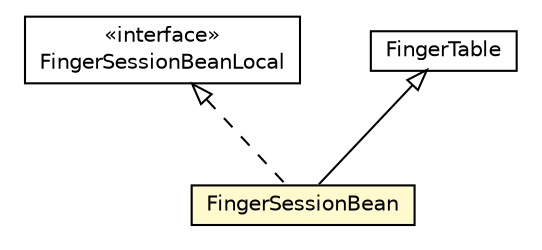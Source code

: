 #!/usr/local/bin/dot
#
# Class diagram 
# Generated by UMLGraph version R5_6-24-gf6e263 (http://www.umlgraph.org/)
#

digraph G {
	edge [fontname="Helvetica",fontsize=10,labelfontname="Helvetica",labelfontsize=10];
	node [fontname="Helvetica",fontsize=10,shape=plaintext];
	nodesep=0.25;
	ranksep=0.5;
	// org.unict.ing.pds.dhtdb.utils.chord.FingerSessionBeanLocal
	c1119 [label=<<table title="org.unict.ing.pds.dhtdb.utils.chord.FingerSessionBeanLocal" border="0" cellborder="1" cellspacing="0" cellpadding="2" port="p" href="../utils/chord/FingerSessionBeanLocal.html">
		<tr><td><table border="0" cellspacing="0" cellpadding="1">
<tr><td align="center" balign="center"> &#171;interface&#187; </td></tr>
<tr><td align="center" balign="center"> FingerSessionBeanLocal </td></tr>
		</table></td></tr>
		</table>>, URL="../utils/chord/FingerSessionBeanLocal.html", fontname="Helvetica", fontcolor="black", fontsize=10.0];
	// org.unict.ing.pds.dhtdb.utils.chord.FingerTable
	c1121 [label=<<table title="org.unict.ing.pds.dhtdb.utils.chord.FingerTable" border="0" cellborder="1" cellspacing="0" cellpadding="2" port="p" href="../utils/chord/FingerTable.html">
		<tr><td><table border="0" cellspacing="0" cellpadding="1">
<tr><td align="center" balign="center"> FingerTable </td></tr>
		</table></td></tr>
		</table>>, URL="../utils/chord/FingerTable.html", fontname="Helvetica", fontcolor="black", fontsize=10.0];
	// org.unict.ing.pds.dhtdb.datamanager.FingerSessionBean
	c1131 [label=<<table title="org.unict.ing.pds.dhtdb.datamanager.FingerSessionBean" border="0" cellborder="1" cellspacing="0" cellpadding="2" port="p" bgcolor="lemonChiffon" href="./FingerSessionBean.html">
		<tr><td><table border="0" cellspacing="0" cellpadding="1">
<tr><td align="center" balign="center"> FingerSessionBean </td></tr>
		</table></td></tr>
		</table>>, URL="./FingerSessionBean.html", fontname="Helvetica", fontcolor="black", fontsize=10.0];
	//org.unict.ing.pds.dhtdb.datamanager.FingerSessionBean extends org.unict.ing.pds.dhtdb.utils.chord.FingerTable
	c1121:p -> c1131:p [dir=back,arrowtail=empty];
	//org.unict.ing.pds.dhtdb.datamanager.FingerSessionBean implements org.unict.ing.pds.dhtdb.utils.chord.FingerSessionBeanLocal
	c1119:p -> c1131:p [dir=back,arrowtail=empty,style=dashed];
}

